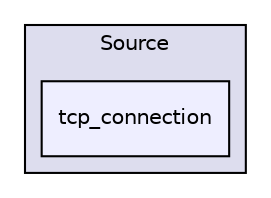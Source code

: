 digraph "Source/tcp_connection" {
  compound=true
  node [ fontsize="10", fontname="Helvetica"];
  edge [ labelfontsize="10", labelfontname="Helvetica"];
  subgraph clusterdir_74389ed8173ad57b461b9d623a1f3867 {
    graph [ bgcolor="#ddddee", pencolor="black", label="Source" fontname="Helvetica", fontsize="10", URL="dir_74389ed8173ad57b461b9d623a1f3867.html"]
  dir_80807adac7518be923473b6e1bbf8c15 [shape=box, label="tcp_connection", style="filled", fillcolor="#eeeeff", pencolor="black", URL="dir_80807adac7518be923473b6e1bbf8c15.html"];
  }
}
